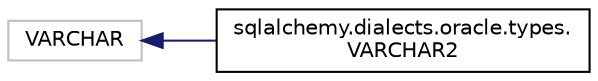 digraph "Graphical Class Hierarchy"
{
 // LATEX_PDF_SIZE
  edge [fontname="Helvetica",fontsize="10",labelfontname="Helvetica",labelfontsize="10"];
  node [fontname="Helvetica",fontsize="10",shape=record];
  rankdir="LR";
  Node19133 [label="VARCHAR",height=0.2,width=0.4,color="grey75", fillcolor="white", style="filled",tooltip=" "];
  Node19133 -> Node0 [dir="back",color="midnightblue",fontsize="10",style="solid",fontname="Helvetica"];
  Node0 [label="sqlalchemy.dialects.oracle.types.\lVARCHAR2",height=0.2,width=0.4,color="black", fillcolor="white", style="filled",URL="$classsqlalchemy_1_1dialects_1_1oracle_1_1types_1_1VARCHAR2.html",tooltip=" "];
}
